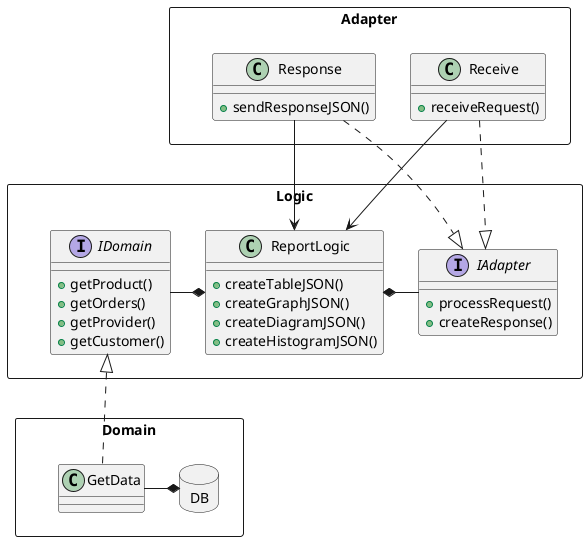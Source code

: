 @startuml UML

package Adapter <<Rectangle>> {
    class Receive {
        +receiveRequest()
    }

    class Response {
        +sendResponseJSON()
    }
}

package Logic <<Rectangle>> {
    interface IAdapter {
        +processRequest()
        +createResponse()
    }

    class ReportLogic {
        +createTableJSON()
        +createGraphJSON()
        +createDiagramJSON()
        +createHistogramJSON()
    }

    interface IDomain {
        +getProduct()
        +getOrders()
        +getProvider()
        +getCustomer()

    }
}

package Domain <<Rectangle>> {
    class GetData {

    }
    
    package DB <<Database>> {

    }
}

Adapter -[hidden]- Logic
Logic -[hidden]- Domain

IDomain -* ReportLogic
ReportLogic *- IAdapter

GetData -* DB

Response ..|> IAdapter
Receive ..|> IAdapter
IDomain <|.. GetData

Response --> ReportLogic
Receive --> ReportLogic

@enduml